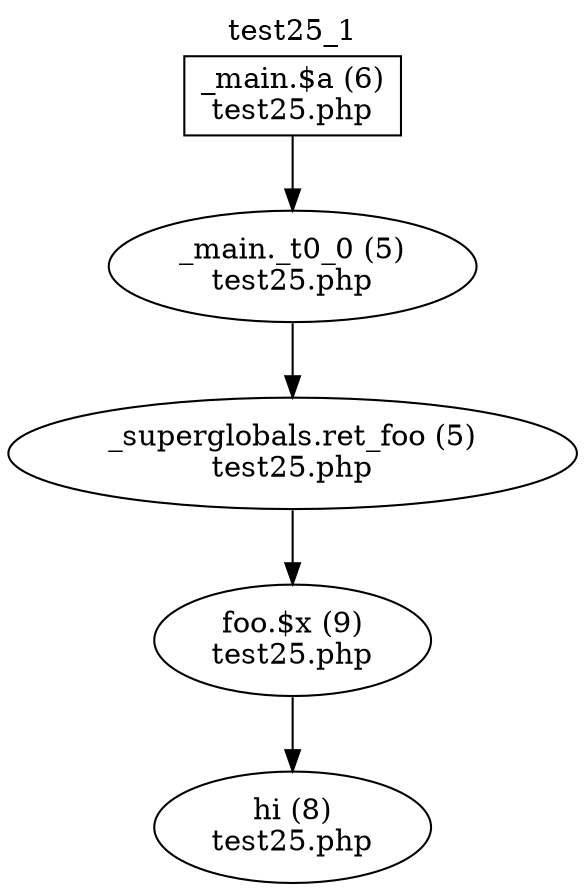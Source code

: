digraph cfg {
  label="test25_1";
  labelloc=t;
  n1 [shape=box, label="_main.$a (6)\ntest25.php"];
  n2 [shape=ellipse, label="_main._t0_0 (5)\ntest25.php"];
  n3 [shape=ellipse, label="_superglobals.ret_foo (5)\ntest25.php"];
  n4 [shape=ellipse, label="foo.$x (9)\ntest25.php"];
  n5 [shape=ellipse, label="hi (8)\ntest25.php"];
  n1 -> n2;
  n2 -> n3;
  n3 -> n4;
  n4 -> n5;
}
